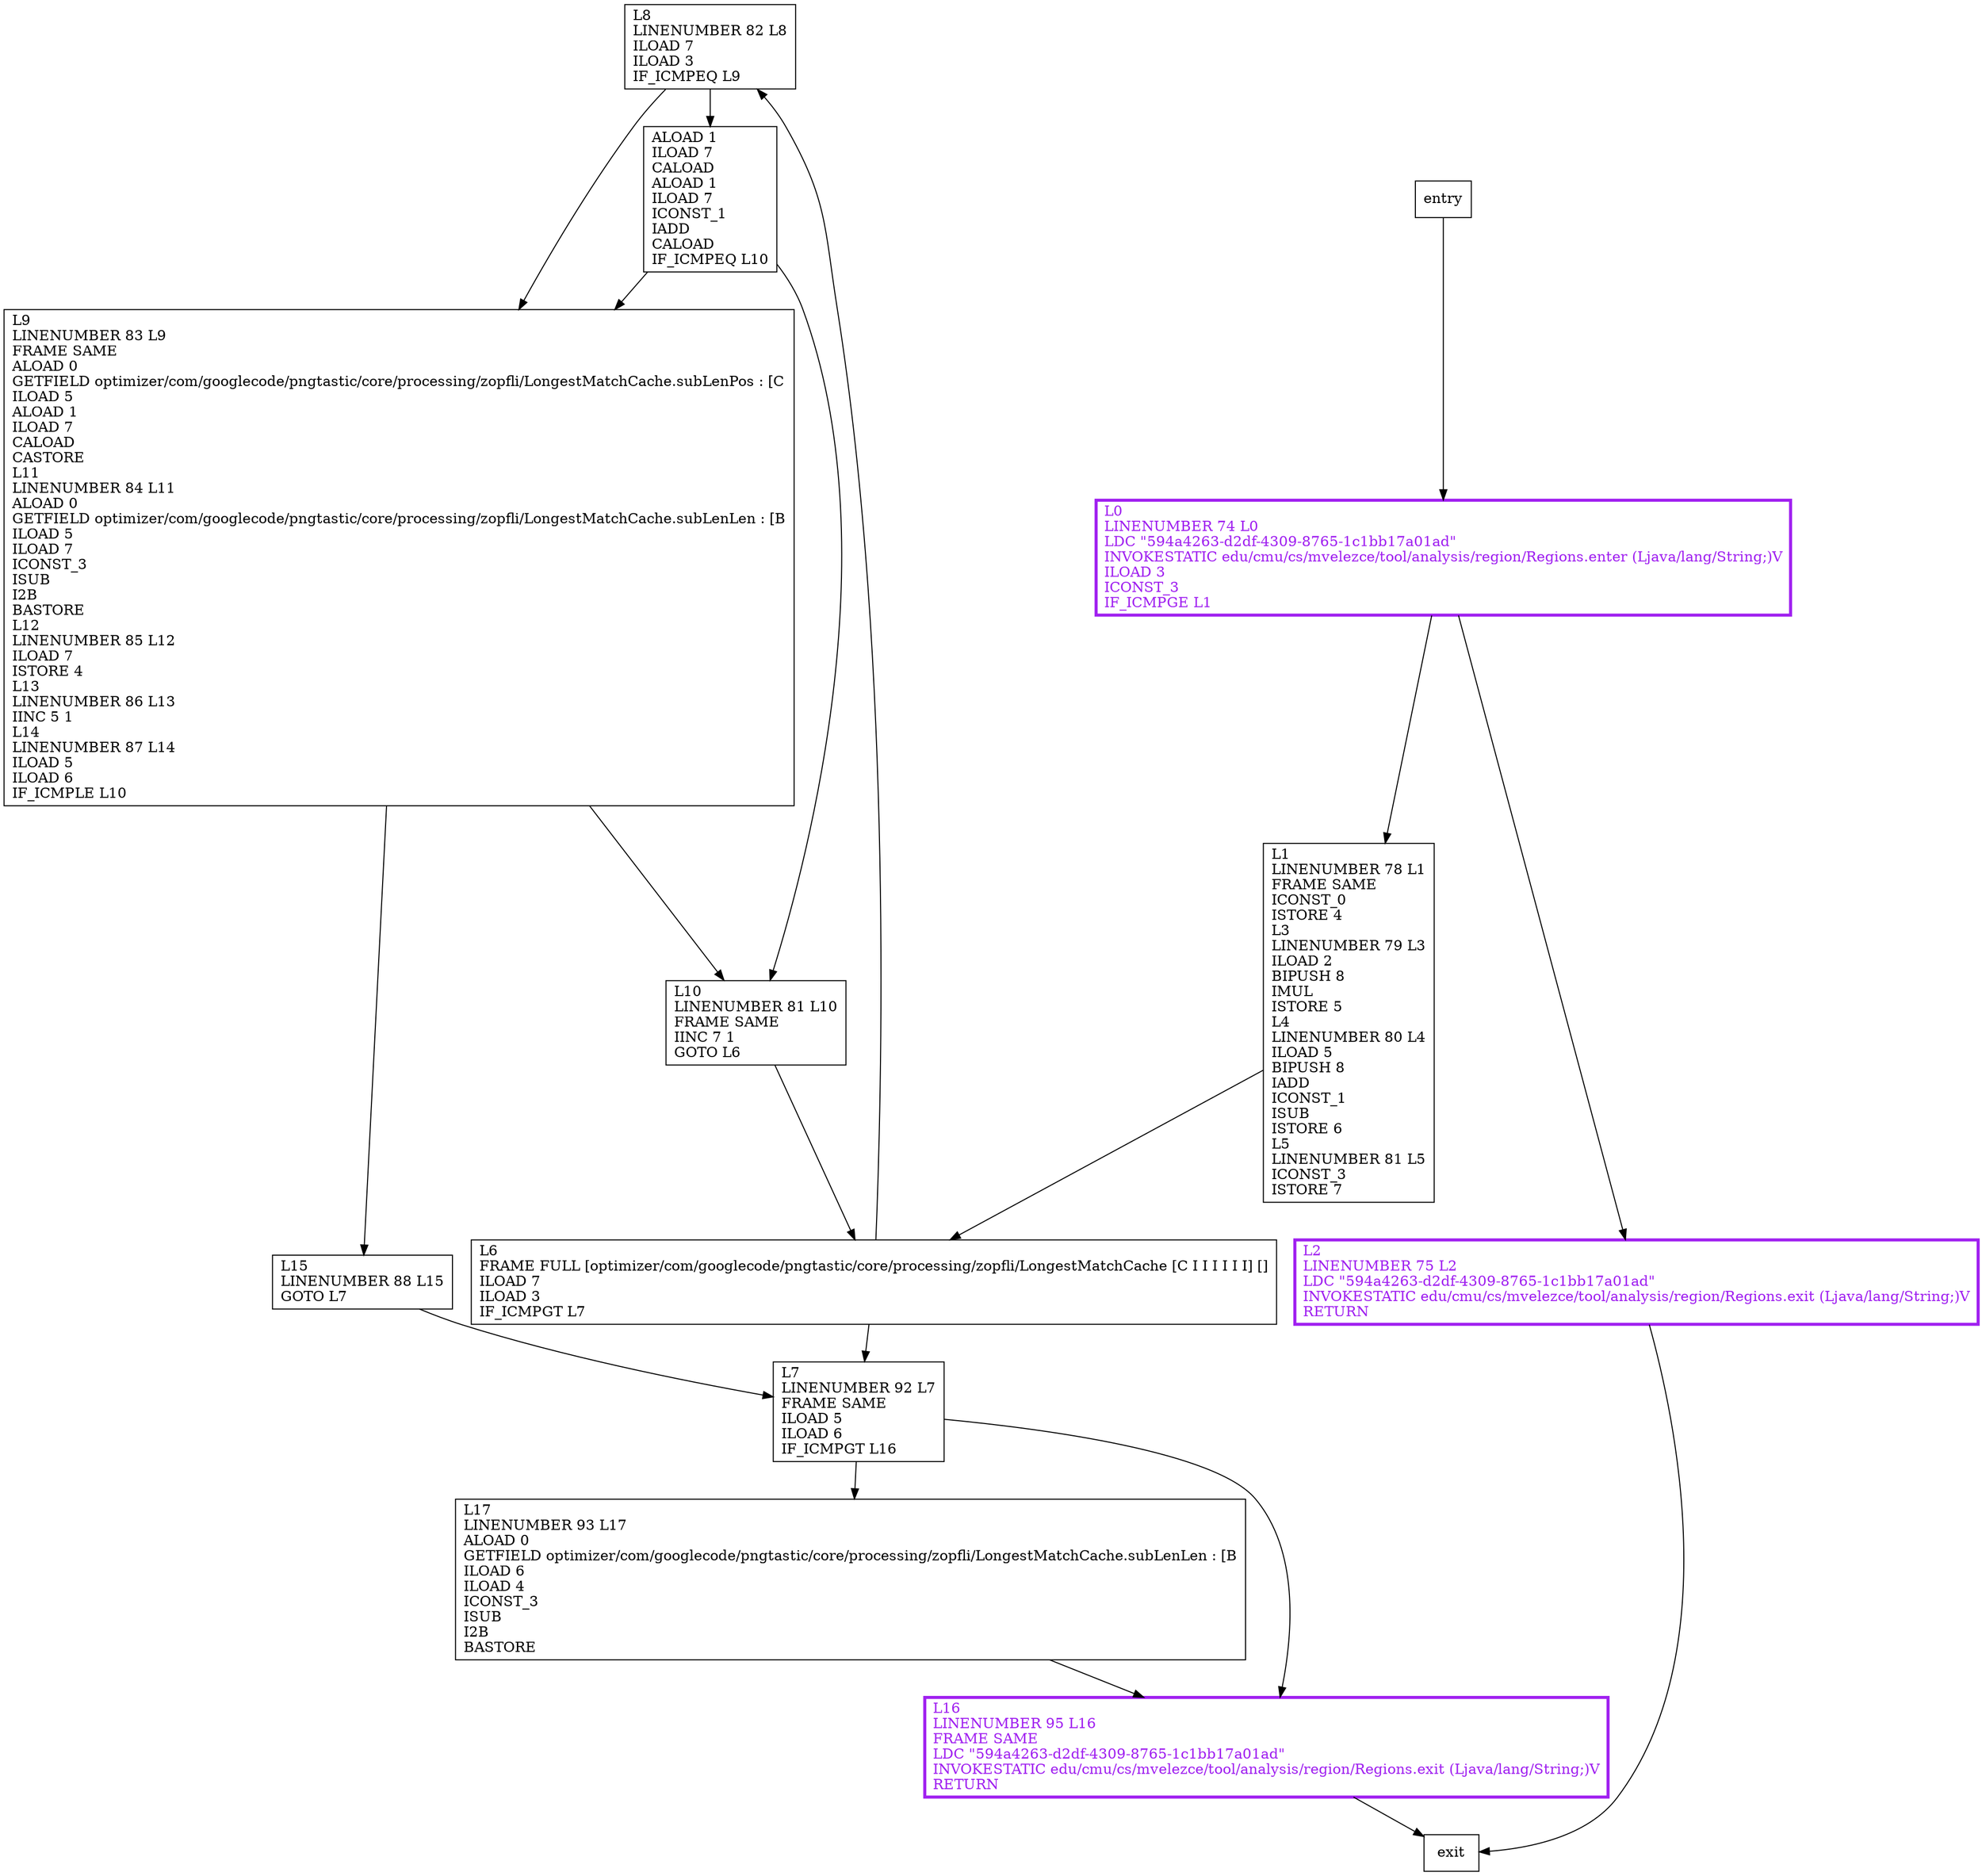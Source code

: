 digraph subLenToCache {
node [shape=record];
2135449562 [label="L8\lLINENUMBER 82 L8\lILOAD 7\lILOAD 3\lIF_ICMPEQ L9\l"];
139566260 [label="L10\lLINENUMBER 81 L10\lFRAME SAME\lIINC 7 1\lGOTO L6\l"];
1250142026 [label="L1\lLINENUMBER 78 L1\lFRAME SAME\lICONST_0\lISTORE 4\lL3\lLINENUMBER 79 L3\lILOAD 2\lBIPUSH 8\lIMUL\lISTORE 5\lL4\lLINENUMBER 80 L4\lILOAD 5\lBIPUSH 8\lIADD\lICONST_1\lISUB\lISTORE 6\lL5\lLINENUMBER 81 L5\lICONST_3\lISTORE 7\l"];
1261031890 [label="L7\lLINENUMBER 92 L7\lFRAME SAME\lILOAD 5\lILOAD 6\lIF_ICMPGT L16\l"];
225672073 [label="ALOAD 1\lILOAD 7\lCALOAD\lALOAD 1\lILOAD 7\lICONST_1\lIADD\lCALOAD\lIF_ICMPEQ L10\l"];
903525611 [label="L15\lLINENUMBER 88 L15\lGOTO L7\l"];
1058609221 [label="L17\lLINENUMBER 93 L17\lALOAD 0\lGETFIELD optimizer/com/googlecode/pngtastic/core/processing/zopfli/LongestMatchCache.subLenLen : [B\lILOAD 6\lILOAD 4\lICONST_3\lISUB\lI2B\lBASTORE\l"];
20224131 [label="L2\lLINENUMBER 75 L2\lLDC \"594a4263-d2df-4309-8765-1c1bb17a01ad\"\lINVOKESTATIC edu/cmu/cs/mvelezce/tool/analysis/region/Regions.exit (Ljava/lang/String;)V\lRETURN\l"];
352598575 [label="L0\lLINENUMBER 74 L0\lLDC \"594a4263-d2df-4309-8765-1c1bb17a01ad\"\lINVOKESTATIC edu/cmu/cs/mvelezce/tool/analysis/region/Regions.enter (Ljava/lang/String;)V\lILOAD 3\lICONST_3\lIF_ICMPGE L1\l"];
673586830 [label="L9\lLINENUMBER 83 L9\lFRAME SAME\lALOAD 0\lGETFIELD optimizer/com/googlecode/pngtastic/core/processing/zopfli/LongestMatchCache.subLenPos : [C\lILOAD 5\lALOAD 1\lILOAD 7\lCALOAD\lCASTORE\lL11\lLINENUMBER 84 L11\lALOAD 0\lGETFIELD optimizer/com/googlecode/pngtastic/core/processing/zopfli/LongestMatchCache.subLenLen : [B\lILOAD 5\lILOAD 7\lICONST_3\lISUB\lI2B\lBASTORE\lL12\lLINENUMBER 85 L12\lILOAD 7\lISTORE 4\lL13\lLINENUMBER 86 L13\lIINC 5 1\lL14\lLINENUMBER 87 L14\lILOAD 5\lILOAD 6\lIF_ICMPLE L10\l"];
764419760 [label="L6\lFRAME FULL [optimizer/com/googlecode/pngtastic/core/processing/zopfli/LongestMatchCache [C I I I I I I] []\lILOAD 7\lILOAD 3\lIF_ICMPGT L7\l"];
1000966072 [label="L16\lLINENUMBER 95 L16\lFRAME SAME\lLDC \"594a4263-d2df-4309-8765-1c1bb17a01ad\"\lINVOKESTATIC edu/cmu/cs/mvelezce/tool/analysis/region/Regions.exit (Ljava/lang/String;)V\lRETURN\l"];
entry;
exit;
1250142026 -> 764419760;
903525611 -> 1261031890;
20224131 -> exit;
352598575 -> 1250142026;
352598575 -> 20224131;
764419760 -> 2135449562;
764419760 -> 1261031890;
1000966072 -> exit;
entry -> 352598575;
2135449562 -> 225672073;
2135449562 -> 673586830;
139566260 -> 764419760;
1261031890 -> 1058609221;
1261031890 -> 1000966072;
225672073 -> 139566260;
225672073 -> 673586830;
1058609221 -> 1000966072;
673586830 -> 139566260;
673586830 -> 903525611;
20224131[fontcolor="purple", penwidth=3, color="purple"];
352598575[fontcolor="purple", penwidth=3, color="purple"];
1000966072[fontcolor="purple", penwidth=3, color="purple"];
}
